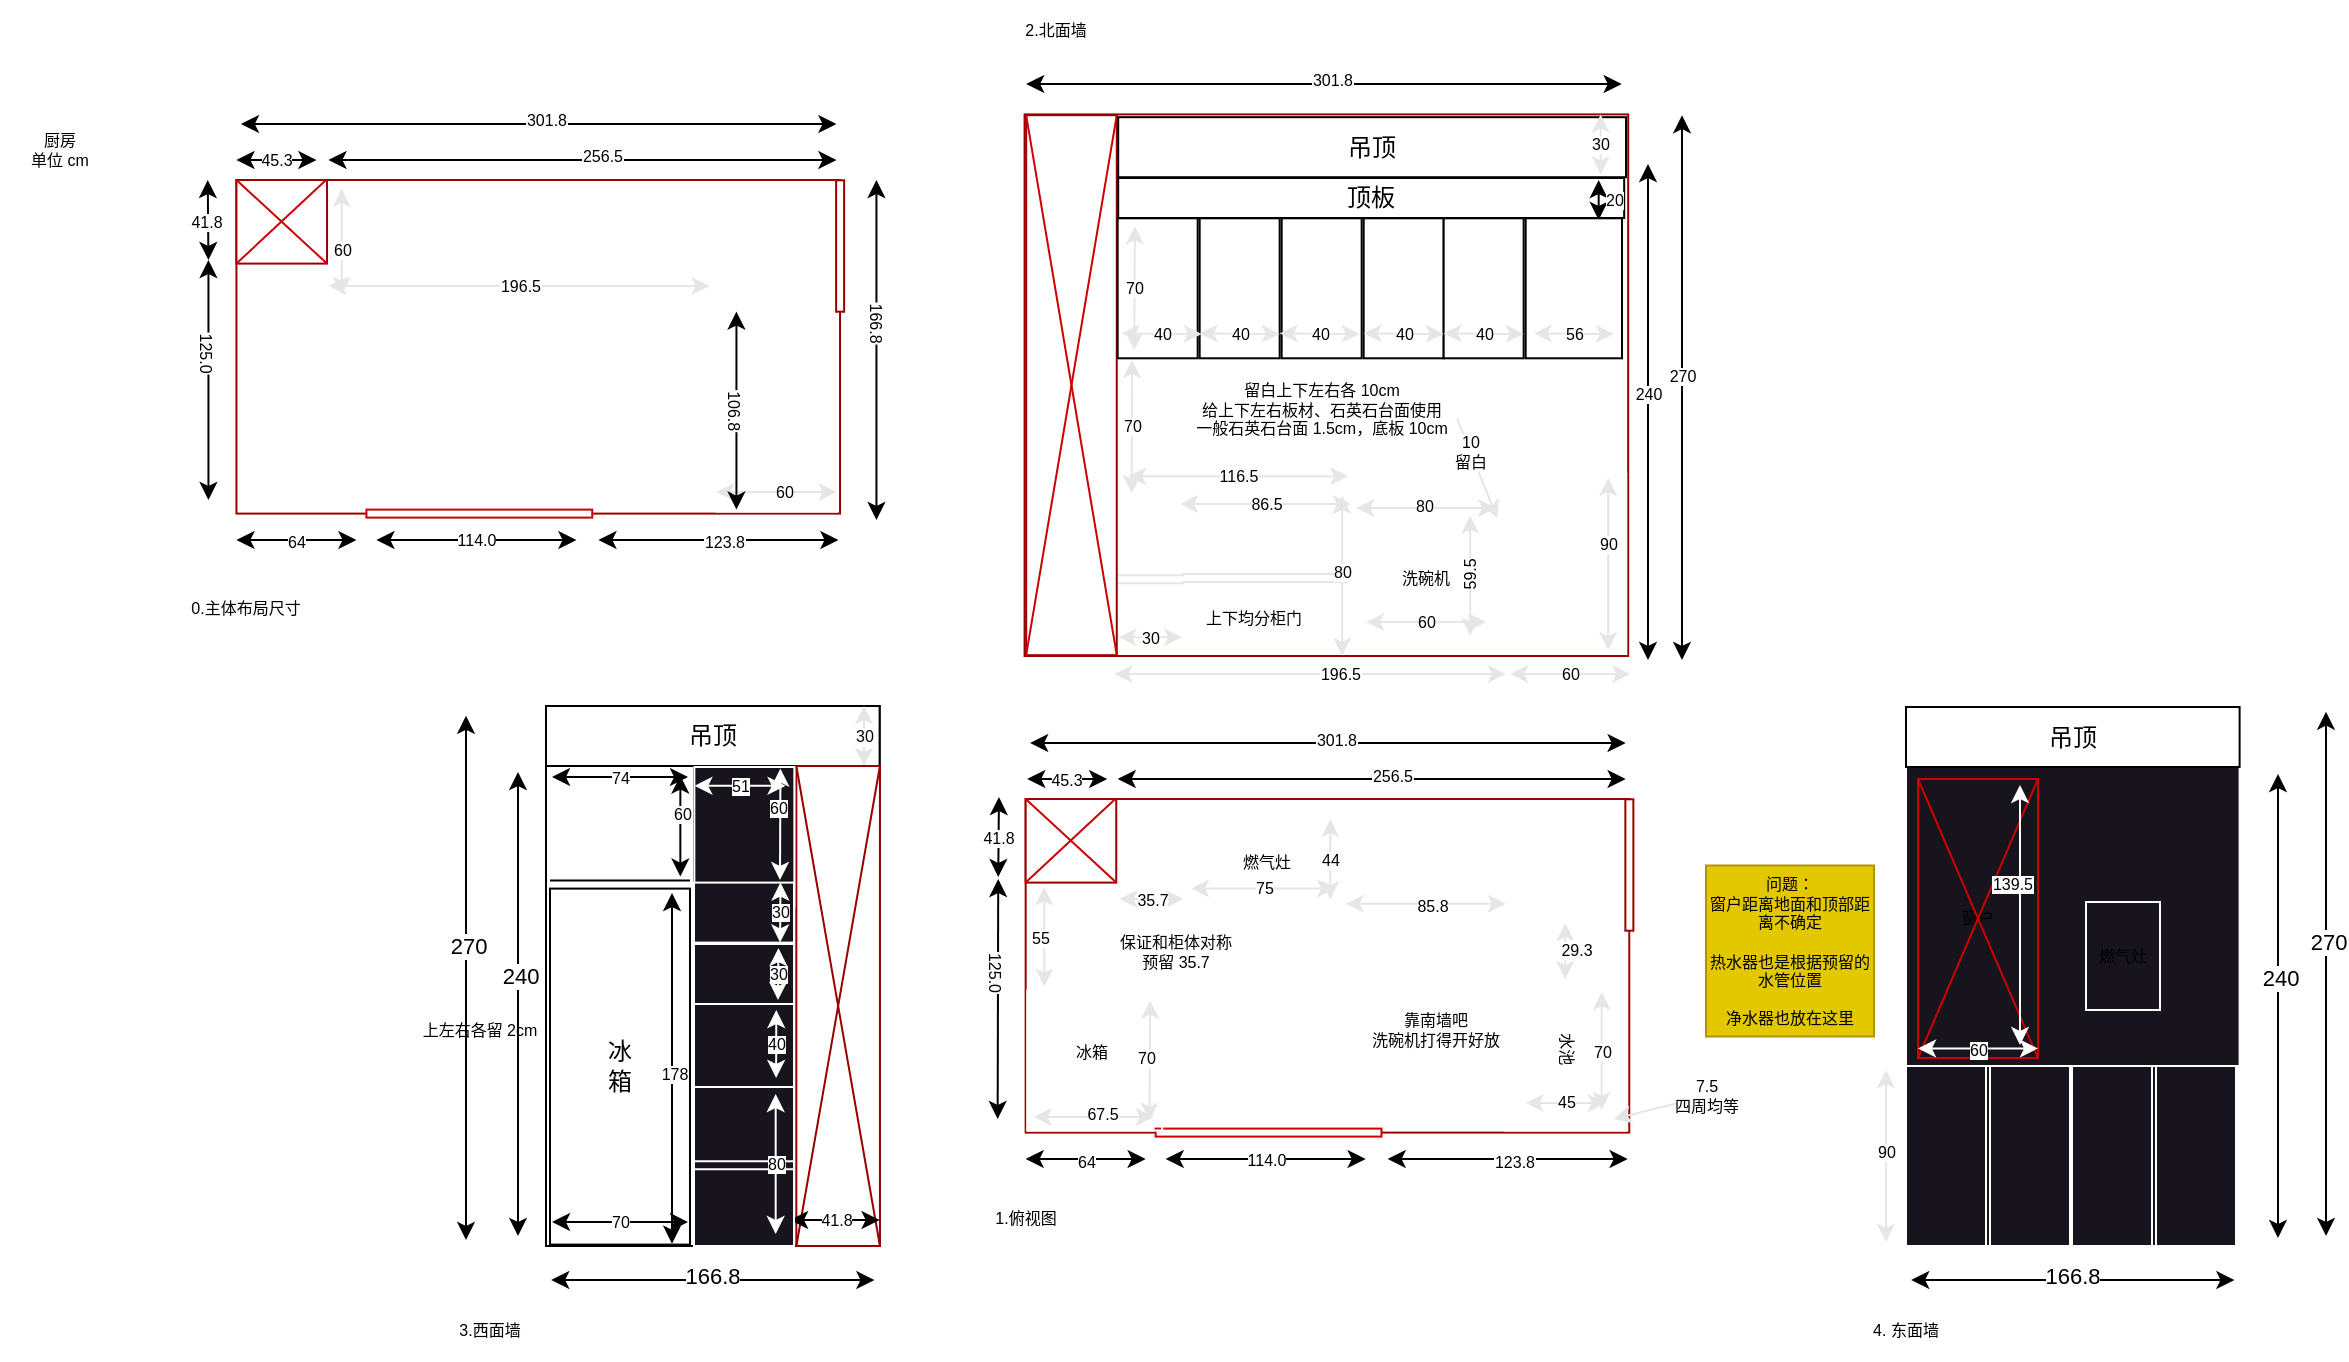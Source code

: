 <mxfile>
    <diagram id="RHcjhhOnquvJtnpEH_JO" name="第 1 页">
        <mxGraphModel dx="1459" dy="1584" grid="1" gridSize="10" guides="1" tooltips="1" connect="1" arrows="1" fold="1" page="1" pageScale="1" pageWidth="827" pageHeight="1169" math="0" shadow="0">
            <root>
                <mxCell id="0"/>
                <mxCell id="1" parent="0"/>
                <mxCell id="208" value="" style="rounded=0;whiteSpace=wrap;html=1;strokeColor=#FFFFFF;fontSize=8;fillColor=none;" parent="1" vertex="1">
                    <mxGeometry x="87.09" y="-103.4" width="30" height="80" as="geometry"/>
                </mxCell>
                <mxCell id="199" value="" style="rounded=0;whiteSpace=wrap;html=1;strokeColor=#FFFFFF;fontSize=8;fillColor=none;movable=1;resizable=1;rotatable=1;deletable=1;editable=1;connectable=1;" parent="1" vertex="1">
                    <mxGeometry x="86.59" y="-103" width="116.5" height="80" as="geometry"/>
                </mxCell>
                <mxCell id="57" value="" style="rounded=0;whiteSpace=wrap;html=1;strokeColor=#FFFFFF;fillColor=none;movable=1;resizable=1;rotatable=1;deletable=1;editable=1;connectable=1;fontSize=8;" parent="1" vertex="1">
                    <mxGeometry x="85.83" y="50.5" width="254" height="60" as="geometry"/>
                </mxCell>
                <mxCell id="4" value="" style="rounded=0;whiteSpace=wrap;html=1;movable=0;resizable=0;rotatable=0;deletable=0;editable=0;connectable=0;strokeColor=#990000;fillColor=none;fontSize=8;" parent="1" vertex="1">
                    <mxGeometry x="-354.78" y="-260" width="301.8" height="166.8" as="geometry"/>
                </mxCell>
                <mxCell id="45" value="" style="rounded=0;whiteSpace=wrap;html=1;strokeColor=#FFFFFF;fillColor=none;movable=0;resizable=0;rotatable=0;deletable=0;editable=0;connectable=0;fontSize=8;" parent="1" vertex="1">
                    <mxGeometry x="-114.78" y="-259" width="60" height="164.8" as="geometry"/>
                </mxCell>
                <mxCell id="44" value="" style="rounded=0;whiteSpace=wrap;html=1;strokeColor=#FFFFFF;fillColor=none;movable=0;resizable=0;rotatable=0;deletable=0;editable=0;connectable=0;fontSize=8;" parent="1" vertex="1">
                    <mxGeometry x="-308.78" y="-259" width="254" height="60" as="geometry"/>
                </mxCell>
                <mxCell id="3" value="厨房&lt;br style=&quot;font-size: 8px;&quot;&gt;单位 cm" style="text;html=1;strokeColor=none;fillColor=none;align=center;verticalAlign=middle;whiteSpace=wrap;rounded=0;movable=1;resizable=1;rotatable=1;deletable=1;editable=1;connectable=1;fontSize=8;" parent="1" vertex="1">
                    <mxGeometry x="-473" y="-290" width="60" height="30" as="geometry"/>
                </mxCell>
                <mxCell id="6" value="" style="rounded=0;whiteSpace=wrap;html=1;movable=0;resizable=0;rotatable=0;deletable=0;editable=0;connectable=0;strokeColor=#990000;fontSize=8;" parent="1" vertex="1">
                    <mxGeometry x="-354.78" y="-260" width="45.3" height="41.8" as="geometry"/>
                </mxCell>
                <mxCell id="7" value="" style="endArrow=none;html=1;entryX=0.148;entryY=0.001;entryDx=0;entryDy=0;entryPerimeter=0;exitX=0;exitY=1;exitDx=0;exitDy=0;movable=0;resizable=0;rotatable=0;deletable=0;editable=0;connectable=0;strokeColor=#CC0000;fontSize=8;" parent="1" source="6" target="4" edge="1">
                    <mxGeometry width="50" height="50" relative="1" as="geometry">
                        <mxPoint x="-354.78" y="-200" as="sourcePoint"/>
                        <mxPoint x="-304.78" y="-250" as="targetPoint"/>
                    </mxGeometry>
                </mxCell>
                <mxCell id="8" value="" style="endArrow=none;html=1;entryX=1;entryY=1;entryDx=0;entryDy=0;exitX=0;exitY=0;exitDx=0;exitDy=0;movable=0;resizable=0;rotatable=0;deletable=0;editable=0;connectable=0;strokeColor=#CC0000;fontSize=8;" parent="1" source="6" target="6" edge="1">
                    <mxGeometry width="50" height="50" relative="1" as="geometry">
                        <mxPoint x="-344.78" y="-204.7" as="sourcePoint"/>
                        <mxPoint x="-300.114" y="-249.833" as="targetPoint"/>
                    </mxGeometry>
                </mxCell>
                <mxCell id="9" value="" style="rounded=0;whiteSpace=wrap;html=1;movable=0;resizable=0;rotatable=0;deletable=0;editable=0;connectable=0;strokeColor=#CC0000;fontSize=8;" parent="1" vertex="1">
                    <mxGeometry x="-289.78" y="-95.2" width="112.9" height="4" as="geometry"/>
                </mxCell>
                <mxCell id="11" value="" style="rounded=0;whiteSpace=wrap;html=1;rotation=-90;movable=0;resizable=0;rotatable=0;deletable=0;editable=0;connectable=0;strokeColor=#990000;fontSize=8;" parent="1" vertex="1">
                    <mxGeometry x="-85.78" y="-229" width="65.7" height="4" as="geometry"/>
                </mxCell>
                <mxCell id="21" value="" style="endArrow=classic;startArrow=classic;html=1;movable=0;resizable=0;rotatable=0;deletable=0;editable=0;connectable=0;fontSize=8;" parent="1" edge="1">
                    <mxGeometry width="50" height="50" relative="1" as="geometry">
                        <mxPoint x="-354.78" y="-80" as="sourcePoint"/>
                        <mxPoint x="-294.78" y="-80" as="targetPoint"/>
                    </mxGeometry>
                </mxCell>
                <mxCell id="22" value="64" style="edgeLabel;html=1;align=center;verticalAlign=middle;resizable=0;points=[];movable=0;rotatable=0;deletable=0;editable=0;connectable=0;fontSize=8;" parent="21" vertex="1" connectable="0">
                    <mxGeometry x="0.233" y="-1" relative="1" as="geometry">
                        <mxPoint x="-7" as="offset"/>
                    </mxGeometry>
                </mxCell>
                <mxCell id="24" value="" style="endArrow=classic;startArrow=classic;html=1;movable=0;resizable=0;rotatable=0;deletable=0;editable=0;connectable=0;fontSize=8;" parent="1" edge="1">
                    <mxGeometry width="50" height="50" relative="1" as="geometry">
                        <mxPoint x="-352.55" y="-288" as="sourcePoint"/>
                        <mxPoint x="-54.78" y="-288" as="targetPoint"/>
                    </mxGeometry>
                </mxCell>
                <mxCell id="25" value="301.8" style="edgeLabel;html=1;align=center;verticalAlign=middle;resizable=0;points=[];movable=0;rotatable=0;deletable=0;editable=0;connectable=0;fontSize=8;" parent="24" vertex="1" connectable="0">
                    <mxGeometry x="-0.285" y="1" relative="1" as="geometry">
                        <mxPoint x="46" y="-1" as="offset"/>
                    </mxGeometry>
                </mxCell>
                <mxCell id="26" value="" style="endArrow=classic;startArrow=classic;html=1;movable=0;resizable=0;rotatable=0;deletable=0;editable=0;connectable=0;fontSize=8;" parent="1" edge="1">
                    <mxGeometry width="50" height="50" relative="1" as="geometry">
                        <mxPoint x="-34.78" y="-90" as="sourcePoint"/>
                        <mxPoint x="-34.78" y="-260" as="targetPoint"/>
                    </mxGeometry>
                </mxCell>
                <mxCell id="27" value="166.8" style="edgeLabel;html=1;align=center;verticalAlign=middle;resizable=0;points=[];rotation=90;movable=0;rotatable=0;deletable=0;editable=0;connectable=0;fontSize=8;" parent="26" vertex="1" connectable="0">
                    <mxGeometry x="0.163" relative="1" as="geometry">
                        <mxPoint as="offset"/>
                    </mxGeometry>
                </mxCell>
                <mxCell id="29" value="" style="endArrow=classic;startArrow=classic;html=1;movable=0;resizable=0;rotatable=0;deletable=0;editable=0;connectable=0;fontSize=8;" parent="1" edge="1">
                    <mxGeometry width="50" height="50" relative="1" as="geometry">
                        <mxPoint x="-173.78" y="-80" as="sourcePoint"/>
                        <mxPoint x="-53.78" y="-80" as="targetPoint"/>
                    </mxGeometry>
                </mxCell>
                <mxCell id="30" value="123.8" style="edgeLabel;html=1;align=center;verticalAlign=middle;resizable=0;points=[];movable=0;rotatable=0;deletable=0;editable=0;connectable=0;fontSize=8;" parent="29" vertex="1" connectable="0">
                    <mxGeometry x="0.256" y="-1" relative="1" as="geometry">
                        <mxPoint x="-13" as="offset"/>
                    </mxGeometry>
                </mxCell>
                <mxCell id="31" value="114.0" style="endArrow=classic;startArrow=classic;html=1;movable=0;resizable=0;rotatable=0;deletable=0;editable=0;connectable=0;fontSize=8;" parent="1" edge="1">
                    <mxGeometry width="50" height="50" relative="1" as="geometry">
                        <mxPoint x="-284.78" y="-80" as="sourcePoint"/>
                        <mxPoint x="-184.78" y="-80" as="targetPoint"/>
                    </mxGeometry>
                </mxCell>
                <mxCell id="32" value="" style="endArrow=classic;startArrow=classic;html=1;movable=0;resizable=0;rotatable=0;deletable=0;editable=0;connectable=0;fontSize=8;" parent="1" edge="1">
                    <mxGeometry width="50" height="50" relative="1" as="geometry">
                        <mxPoint x="-368.78" y="-100" as="sourcePoint"/>
                        <mxPoint x="-368.78" y="-220" as="targetPoint"/>
                    </mxGeometry>
                </mxCell>
                <mxCell id="33" value="125.0" style="edgeLabel;html=1;align=center;verticalAlign=middle;resizable=0;points=[];rotation=90;movable=0;rotatable=0;deletable=0;editable=0;connectable=0;fontSize=8;" parent="32" vertex="1" connectable="0">
                    <mxGeometry x="0.23" y="1" relative="1" as="geometry">
                        <mxPoint as="offset"/>
                    </mxGeometry>
                </mxCell>
                <mxCell id="42" value="" style="endArrow=classic;startArrow=classic;html=1;movable=0;resizable=0;rotatable=0;deletable=0;editable=0;connectable=0;fontSize=8;" parent="1" edge="1">
                    <mxGeometry width="50" height="50" relative="1" as="geometry">
                        <mxPoint x="-368.78" y="-220" as="sourcePoint"/>
                        <mxPoint x="-369.13" y="-260" as="targetPoint"/>
                    </mxGeometry>
                </mxCell>
                <mxCell id="43" value="41.8" style="edgeLabel;html=1;align=center;verticalAlign=middle;resizable=0;points=[];rotation=0;movable=0;rotatable=0;deletable=0;editable=0;connectable=0;fontSize=8;" parent="42" vertex="1" connectable="0">
                    <mxGeometry x="0.23" y="1" relative="1" as="geometry">
                        <mxPoint y="5" as="offset"/>
                    </mxGeometry>
                </mxCell>
                <mxCell id="46" value="60" style="endArrow=classic;startArrow=classic;html=1;strokeColor=#E6E6E6;movable=0;resizable=0;rotatable=0;deletable=0;editable=0;connectable=0;fontSize=8;" parent="1" edge="1">
                    <mxGeometry x="-0.132" width="50" height="50" relative="1" as="geometry">
                        <mxPoint x="-302.13" y="-202.5" as="sourcePoint"/>
                        <mxPoint x="-302.13" y="-255.5" as="targetPoint"/>
                        <mxPoint as="offset"/>
                    </mxGeometry>
                </mxCell>
                <mxCell id="48" value="" style="endArrow=classic;startArrow=classic;html=1;movable=0;resizable=0;rotatable=0;deletable=0;editable=0;connectable=0;fontSize=8;" parent="1" edge="1">
                    <mxGeometry width="50" height="50" relative="1" as="geometry">
                        <mxPoint x="-308.78" y="-270" as="sourcePoint"/>
                        <mxPoint x="-54.78" y="-270" as="targetPoint"/>
                    </mxGeometry>
                </mxCell>
                <mxCell id="49" value="256.5" style="edgeLabel;html=1;align=center;verticalAlign=middle;resizable=0;points=[];movable=0;rotatable=0;deletable=0;editable=0;connectable=0;fontSize=8;" parent="48" vertex="1" connectable="0">
                    <mxGeometry x="-0.285" y="1" relative="1" as="geometry">
                        <mxPoint x="46" y="-1" as="offset"/>
                    </mxGeometry>
                </mxCell>
                <mxCell id="50" value="196.5" style="endArrow=classic;startArrow=classic;html=1;strokeColor=#E6E6E6;movable=0;resizable=0;rotatable=0;deletable=0;editable=0;connectable=0;fontSize=8;" parent="1" edge="1">
                    <mxGeometry width="50" height="50" relative="1" as="geometry">
                        <mxPoint x="-308.78" y="-207" as="sourcePoint"/>
                        <mxPoint x="-118.23" y="-207" as="targetPoint"/>
                    </mxGeometry>
                </mxCell>
                <mxCell id="51" value="60" style="endArrow=classic;startArrow=classic;html=1;strokeColor=#E6E6E6;movable=0;resizable=0;rotatable=0;deletable=0;editable=0;connectable=0;fontSize=8;" parent="1" edge="1">
                    <mxGeometry x="-0.132" width="50" height="50" relative="1" as="geometry">
                        <mxPoint x="-54.78" y="-104" as="sourcePoint"/>
                        <mxPoint x="-114.78" y="-104" as="targetPoint"/>
                        <mxPoint as="offset"/>
                    </mxGeometry>
                </mxCell>
                <mxCell id="53" value="" style="endArrow=classic;startArrow=classic;html=1;movable=0;resizable=0;rotatable=0;deletable=0;editable=0;connectable=0;fontSize=8;" parent="1" edge="1">
                    <mxGeometry width="50" height="50" relative="1" as="geometry">
                        <mxPoint x="-104.78" y="-95.2" as="sourcePoint"/>
                        <mxPoint x="-104.78" y="-194.2" as="targetPoint"/>
                    </mxGeometry>
                </mxCell>
                <mxCell id="54" value="106.8" style="edgeLabel;html=1;align=center;verticalAlign=middle;resizable=0;points=[];rotation=90;movable=0;rotatable=0;deletable=0;editable=0;connectable=0;fontSize=8;" parent="53" vertex="1" connectable="0">
                    <mxGeometry x="0.23" y="1" relative="1" as="geometry">
                        <mxPoint y="11" as="offset"/>
                    </mxGeometry>
                </mxCell>
                <mxCell id="55" value="" style="rounded=0;whiteSpace=wrap;html=1;movable=1;resizable=1;rotatable=1;deletable=1;editable=1;connectable=1;strokeColor=#990000;fillColor=none;fontSize=8;" parent="1" vertex="1">
                    <mxGeometry x="39.83" y="49.5" width="301.8" height="166.8" as="geometry"/>
                </mxCell>
                <mxCell id="56" value="" style="rounded=0;whiteSpace=wrap;html=1;strokeColor=#FFFFFF;fillColor=none;movable=1;resizable=1;rotatable=1;deletable=1;editable=1;connectable=1;fontSize=8;" parent="1" vertex="1">
                    <mxGeometry x="279.83" y="50.5" width="60" height="164.8" as="geometry"/>
                </mxCell>
                <mxCell id="58" value="" style="rounded=0;whiteSpace=wrap;html=1;movable=1;resizable=1;rotatable=1;deletable=1;editable=1;connectable=1;strokeColor=#990000;fontSize=8;" parent="1" vertex="1">
                    <mxGeometry x="39.83" y="49.5" width="45.3" height="41.8" as="geometry"/>
                </mxCell>
                <mxCell id="59" value="" style="endArrow=none;html=1;entryX=0.148;entryY=0.001;entryDx=0;entryDy=0;entryPerimeter=0;exitX=0;exitY=1;exitDx=0;exitDy=0;movable=1;resizable=1;rotatable=1;deletable=1;editable=1;connectable=1;strokeColor=#CC0000;fontSize=8;" parent="1" source="58" target="55" edge="1">
                    <mxGeometry width="50" height="50" relative="1" as="geometry">
                        <mxPoint x="39.83" y="109.5" as="sourcePoint"/>
                        <mxPoint x="89.83" y="59.5" as="targetPoint"/>
                    </mxGeometry>
                </mxCell>
                <mxCell id="60" value="" style="endArrow=none;html=1;entryX=1;entryY=1;entryDx=0;entryDy=0;exitX=0;exitY=0;exitDx=0;exitDy=0;movable=1;resizable=1;rotatable=1;deletable=1;editable=1;connectable=1;strokeColor=#CC0000;fontSize=8;" parent="1" source="58" target="58" edge="1">
                    <mxGeometry width="50" height="50" relative="1" as="geometry">
                        <mxPoint x="49.83" y="104.8" as="sourcePoint"/>
                        <mxPoint x="94.496" y="59.667" as="targetPoint"/>
                    </mxGeometry>
                </mxCell>
                <mxCell id="61" value="" style="rounded=0;whiteSpace=wrap;html=1;movable=1;resizable=1;rotatable=1;deletable=1;editable=1;connectable=1;strokeColor=#CC0000;fontSize=8;" parent="1" vertex="1">
                    <mxGeometry x="104.83" y="214.3" width="112.9" height="4" as="geometry"/>
                </mxCell>
                <mxCell id="62" value="" style="rounded=0;whiteSpace=wrap;html=1;rotation=-90;movable=1;resizable=1;rotatable=1;deletable=1;editable=1;connectable=1;strokeColor=#990000;fontSize=8;" parent="1" vertex="1">
                    <mxGeometry x="308.83" y="80.5" width="65.7" height="4" as="geometry"/>
                </mxCell>
                <mxCell id="63" value="" style="endArrow=classic;startArrow=classic;html=1;movable=1;resizable=1;rotatable=1;deletable=1;editable=1;connectable=1;fontSize=8;" parent="1" edge="1">
                    <mxGeometry width="50" height="50" relative="1" as="geometry">
                        <mxPoint x="39.83" y="229.5" as="sourcePoint"/>
                        <mxPoint x="99.83" y="229.5" as="targetPoint"/>
                    </mxGeometry>
                </mxCell>
                <mxCell id="64" value="64" style="edgeLabel;html=1;align=center;verticalAlign=middle;resizable=1;points=[];movable=1;rotatable=1;deletable=1;editable=1;connectable=1;fontSize=8;" parent="63" vertex="1" connectable="0">
                    <mxGeometry x="0.233" y="-1" relative="1" as="geometry">
                        <mxPoint x="-7" as="offset"/>
                    </mxGeometry>
                </mxCell>
                <mxCell id="65" value="" style="endArrow=classic;startArrow=classic;html=1;movable=1;resizable=1;rotatable=1;deletable=1;editable=1;connectable=1;fontSize=8;" parent="1" edge="1">
                    <mxGeometry width="50" height="50" relative="1" as="geometry">
                        <mxPoint x="42.06" y="21.5" as="sourcePoint"/>
                        <mxPoint x="339.83" y="21.5" as="targetPoint"/>
                    </mxGeometry>
                </mxCell>
                <mxCell id="66" value="301.8" style="edgeLabel;html=1;align=center;verticalAlign=middle;resizable=1;points=[];movable=1;rotatable=1;deletable=1;editable=1;connectable=1;fontSize=8;" parent="65" vertex="1" connectable="0">
                    <mxGeometry x="-0.285" y="1" relative="1" as="geometry">
                        <mxPoint x="46" y="-1" as="offset"/>
                    </mxGeometry>
                </mxCell>
                <mxCell id="69" value="" style="endArrow=classic;startArrow=classic;html=1;movable=1;resizable=1;rotatable=1;deletable=1;editable=1;connectable=1;fontSize=8;" parent="1" edge="1">
                    <mxGeometry width="50" height="50" relative="1" as="geometry">
                        <mxPoint x="220.83" y="229.5" as="sourcePoint"/>
                        <mxPoint x="340.83" y="229.5" as="targetPoint"/>
                    </mxGeometry>
                </mxCell>
                <mxCell id="70" value="123.8" style="edgeLabel;html=1;align=center;verticalAlign=middle;resizable=1;points=[];movable=1;rotatable=1;deletable=1;editable=1;connectable=1;fontSize=8;" parent="69" vertex="1" connectable="0">
                    <mxGeometry x="0.256" y="-1" relative="1" as="geometry">
                        <mxPoint x="-13" as="offset"/>
                    </mxGeometry>
                </mxCell>
                <mxCell id="71" value="114.0" style="endArrow=classic;startArrow=classic;html=1;movable=1;resizable=1;rotatable=1;deletable=1;editable=1;connectable=1;fontSize=8;" parent="1" edge="1">
                    <mxGeometry width="50" height="50" relative="1" as="geometry">
                        <mxPoint x="109.83" y="229.5" as="sourcePoint"/>
                        <mxPoint x="209.83" y="229.5" as="targetPoint"/>
                    </mxGeometry>
                </mxCell>
                <mxCell id="72" value="" style="endArrow=classic;startArrow=classic;html=1;movable=1;resizable=1;rotatable=1;deletable=1;editable=1;connectable=1;fontSize=8;" parent="1" edge="1">
                    <mxGeometry width="50" height="50" relative="1" as="geometry">
                        <mxPoint x="25.83" y="209.5" as="sourcePoint"/>
                        <mxPoint x="26.11" y="89.5" as="targetPoint"/>
                    </mxGeometry>
                </mxCell>
                <mxCell id="73" value="125.0" style="edgeLabel;html=1;align=center;verticalAlign=middle;resizable=1;points=[];rotation=90;movable=1;rotatable=1;deletable=1;editable=1;connectable=1;fontSize=8;" parent="72" vertex="1" connectable="0">
                    <mxGeometry x="0.23" y="1" relative="1" as="geometry">
                        <mxPoint as="offset"/>
                    </mxGeometry>
                </mxCell>
                <mxCell id="74" value="" style="endArrow=classic;startArrow=classic;html=1;movable=1;resizable=1;rotatable=1;deletable=1;editable=1;connectable=1;fontSize=8;" parent="1" edge="1">
                    <mxGeometry width="50" height="50" relative="1" as="geometry">
                        <mxPoint x="26.11" y="88.5" as="sourcePoint"/>
                        <mxPoint x="26.48" y="48.5" as="targetPoint"/>
                    </mxGeometry>
                </mxCell>
                <mxCell id="75" value="41.8" style="edgeLabel;html=1;align=center;verticalAlign=middle;resizable=1;points=[];rotation=0;movable=1;rotatable=1;deletable=1;editable=1;connectable=1;fontSize=8;" parent="74" vertex="1" connectable="0">
                    <mxGeometry x="0.23" y="1" relative="1" as="geometry">
                        <mxPoint y="5" as="offset"/>
                    </mxGeometry>
                </mxCell>
                <mxCell id="77" value="" style="endArrow=classic;startArrow=classic;html=1;movable=1;resizable=1;rotatable=1;deletable=1;editable=1;connectable=1;fontSize=8;" parent="1" edge="1">
                    <mxGeometry width="50" height="50" relative="1" as="geometry">
                        <mxPoint x="85.83" y="39.5" as="sourcePoint"/>
                        <mxPoint x="339.83" y="39.5" as="targetPoint"/>
                    </mxGeometry>
                </mxCell>
                <mxCell id="78" value="256.5" style="edgeLabel;html=1;align=center;verticalAlign=middle;resizable=1;points=[];movable=1;rotatable=1;deletable=1;editable=1;connectable=1;fontSize=8;" parent="77" vertex="1" connectable="0">
                    <mxGeometry x="-0.285" y="1" relative="1" as="geometry">
                        <mxPoint x="46" y="-1" as="offset"/>
                    </mxGeometry>
                </mxCell>
                <mxCell id="89" value="" style="endArrow=classic;startArrow=classic;html=1;strokeColor=#E6E6E6;movable=1;resizable=1;rotatable=1;deletable=1;editable=1;connectable=1;fontSize=8;" parent="1" edge="1">
                    <mxGeometry width="50" height="50" relative="1" as="geometry">
                        <mxPoint x="49.2" y="143.3" as="sourcePoint"/>
                        <mxPoint x="49.11" y="93.5" as="targetPoint"/>
                    </mxGeometry>
                </mxCell>
                <mxCell id="90" value="55" style="edgeLabel;html=1;align=center;verticalAlign=middle;resizable=1;points=[];movable=1;rotatable=1;deletable=1;editable=1;connectable=1;fontSize=8;" parent="89" vertex="1" connectable="0">
                    <mxGeometry x="0.246" y="-1" relative="1" as="geometry">
                        <mxPoint x="-3" y="6" as="offset"/>
                    </mxGeometry>
                </mxCell>
                <mxCell id="92" value="" style="endArrow=classic;startArrow=classic;html=1;movable=0;resizable=0;rotatable=0;deletable=0;editable=0;connectable=0;fontSize=8;" parent="1" edge="1">
                    <mxGeometry width="50" height="50" relative="1" as="geometry">
                        <mxPoint x="-314.78" y="-270" as="sourcePoint"/>
                        <mxPoint x="-354.78" y="-270" as="targetPoint"/>
                    </mxGeometry>
                </mxCell>
                <mxCell id="93" value="45.3" style="edgeLabel;html=1;align=center;verticalAlign=middle;resizable=0;points=[];rotation=0;movable=0;rotatable=0;deletable=0;editable=0;connectable=0;fontSize=8;" parent="92" vertex="1" connectable="0">
                    <mxGeometry x="0.23" y="1" relative="1" as="geometry">
                        <mxPoint x="4" y="-1" as="offset"/>
                    </mxGeometry>
                </mxCell>
                <mxCell id="94" value="" style="endArrow=classic;startArrow=classic;html=1;movable=1;resizable=1;rotatable=1;deletable=1;editable=1;connectable=1;fontSize=8;" parent="1" edge="1">
                    <mxGeometry width="50" height="50" relative="1" as="geometry">
                        <mxPoint x="80.61" y="39.5" as="sourcePoint"/>
                        <mxPoint x="40.61" y="39.5" as="targetPoint"/>
                    </mxGeometry>
                </mxCell>
                <mxCell id="95" value="45.3" style="edgeLabel;html=1;align=center;verticalAlign=middle;resizable=1;points=[];rotation=0;movable=1;rotatable=1;deletable=1;editable=1;connectable=1;fontSize=8;" parent="94" vertex="1" connectable="0">
                    <mxGeometry x="0.23" y="1" relative="1" as="geometry">
                        <mxPoint x="4" y="-1" as="offset"/>
                    </mxGeometry>
                </mxCell>
                <mxCell id="97" value="35.7" style="endArrow=classic;startArrow=classic;html=1;strokeColor=#E6E6E6;movable=1;resizable=1;rotatable=1;deletable=1;editable=1;connectable=1;fontSize=8;" parent="1" edge="1">
                    <mxGeometry width="50" height="50" relative="1" as="geometry">
                        <mxPoint x="86.83" y="99.5" as="sourcePoint"/>
                        <mxPoint x="118.83" y="99.5" as="targetPoint"/>
                    </mxGeometry>
                </mxCell>
                <mxCell id="108" value="" style="endArrow=classic;html=1;strokeColor=#E6E6E6;movable=1;resizable=1;rotatable=1;deletable=1;editable=1;connectable=1;fontSize=8;verticalAlign=middle;" parent="1" edge="1">
                    <mxGeometry width="50" height="50" relative="1" as="geometry">
                        <mxPoint x="373.83" y="199.5" as="sourcePoint"/>
                        <mxPoint x="333.83" y="209.5" as="targetPoint"/>
                    </mxGeometry>
                </mxCell>
                <mxCell id="109" value="7.5&lt;br style=&quot;font-size: 8px;&quot;&gt;四周均等" style="edgeLabel;html=1;align=center;verticalAlign=middle;resizable=1;points=[];movable=1;rotatable=1;deletable=1;editable=1;connectable=1;fontSize=8;" parent="108" vertex="1" connectable="0">
                    <mxGeometry x="-0.438" y="1" relative="1" as="geometry">
                        <mxPoint x="17" y="-6" as="offset"/>
                    </mxGeometry>
                </mxCell>
                <mxCell id="111" value="29.3" style="endArrow=classic;startArrow=classic;html=1;strokeColor=#E6E6E6;movable=1;resizable=1;rotatable=1;deletable=1;editable=1;connectable=1;fontSize=8;" parent="1" edge="1">
                    <mxGeometry x="0.057" y="-5" width="50" height="50" relative="1" as="geometry">
                        <mxPoint x="309.64" y="139.5" as="sourcePoint"/>
                        <mxPoint x="309.64" y="111.5" as="targetPoint"/>
                        <Array as="points">
                            <mxPoint x="309.64" y="132.5"/>
                        </Array>
                        <mxPoint as="offset"/>
                    </mxGeometry>
                </mxCell>
                <mxCell id="143" value="" style="rounded=0;whiteSpace=wrap;html=1;movable=1;resizable=1;rotatable=1;deletable=1;editable=1;connectable=1;strokeColor=#990000;fillColor=none;fontSize=8;" parent="1" vertex="1">
                    <mxGeometry x="39.29" y="-292.8" width="301.8" height="270.8" as="geometry"/>
                </mxCell>
                <mxCell id="146" value="" style="rounded=0;whiteSpace=wrap;html=1;movable=1;resizable=1;rotatable=1;deletable=1;editable=1;connectable=1;strokeColor=#990000;fontSize=8;" parent="1" vertex="1">
                    <mxGeometry x="40.09" y="-292.4" width="45.3" height="270" as="geometry"/>
                </mxCell>
                <mxCell id="147" value="" style="endArrow=none;html=1;exitX=0;exitY=1;exitDx=0;exitDy=0;movable=1;resizable=1;rotatable=1;deletable=1;editable=1;connectable=1;strokeColor=#CC0000;entryX=1;entryY=0;entryDx=0;entryDy=0;fontSize=8;" parent="1" source="146" target="146" edge="1">
                    <mxGeometry width="50" height="50" relative="1" as="geometry">
                        <mxPoint x="39.29" y="-128" as="sourcePoint"/>
                        <mxPoint x="81.09" y="-288" as="targetPoint"/>
                    </mxGeometry>
                </mxCell>
                <mxCell id="148" value="" style="endArrow=none;html=1;entryX=1;entryY=1;entryDx=0;entryDy=0;exitX=0;exitY=0;exitDx=0;exitDy=0;movable=1;resizable=1;rotatable=1;deletable=1;editable=1;connectable=1;strokeColor=#CC0000;fontSize=8;" parent="1" source="146" target="146" edge="1">
                    <mxGeometry width="50" height="50" relative="1" as="geometry">
                        <mxPoint x="49.29" y="-132.7" as="sourcePoint"/>
                        <mxPoint x="93.956" y="-177.833" as="targetPoint"/>
                    </mxGeometry>
                </mxCell>
                <mxCell id="173" value="" style="rounded=0;whiteSpace=wrap;html=1;strokeColor=#FFFFFF;fillColor=none;movable=1;resizable=1;rotatable=1;deletable=1;editable=1;connectable=1;fontSize=8;" parent="1" vertex="1">
                    <mxGeometry x="86.59" y="-103" width="193" height="80" as="geometry"/>
                </mxCell>
                <mxCell id="176" value="" style="endArrow=classic;startArrow=classic;html=1;movable=1;resizable=1;rotatable=1;deletable=1;editable=1;connectable=1;fontSize=8;" parent="1" edge="1">
                    <mxGeometry width="50" height="50" relative="1" as="geometry">
                        <mxPoint x="40.09" y="-308" as="sourcePoint"/>
                        <mxPoint x="337.86" y="-308" as="targetPoint"/>
                    </mxGeometry>
                </mxCell>
                <mxCell id="177" value="301.8" style="edgeLabel;html=1;align=center;verticalAlign=middle;resizable=1;points=[];movable=1;rotatable=1;deletable=1;editable=1;connectable=1;fontSize=8;" parent="176" vertex="1" connectable="0">
                    <mxGeometry x="-0.285" y="1" relative="1" as="geometry">
                        <mxPoint x="46" y="-1" as="offset"/>
                    </mxGeometry>
                </mxCell>
                <mxCell id="178" value="" style="endArrow=classic;startArrow=classic;html=1;movable=1;resizable=1;rotatable=1;deletable=1;editable=1;connectable=1;fontSize=8;" parent="1" edge="1">
                    <mxGeometry width="50" height="50" relative="1" as="geometry">
                        <mxPoint x="368" y="-20" as="sourcePoint"/>
                        <mxPoint x="368" y="-292.4" as="targetPoint"/>
                    </mxGeometry>
                </mxCell>
                <mxCell id="179" value="270" style="edgeLabel;html=1;align=center;verticalAlign=middle;resizable=1;points=[];movable=1;rotatable=1;deletable=1;editable=1;connectable=1;fontSize=8;" parent="178" vertex="1" connectable="0">
                    <mxGeometry x="-0.285" y="1" relative="1" as="geometry">
                        <mxPoint x="1" y="-45" as="offset"/>
                    </mxGeometry>
                </mxCell>
                <mxCell id="180" value="" style="rounded=0;whiteSpace=wrap;html=1;strokeColor=#FFFFFF;fillColor=none;movable=1;resizable=1;rotatable=1;deletable=1;editable=1;connectable=1;fontSize=8;" parent="1" vertex="1">
                    <mxGeometry x="280.59" y="-113" width="59.5" height="90" as="geometry"/>
                </mxCell>
                <mxCell id="183" value="" style="endArrow=classic;startArrow=classic;html=1;strokeColor=#E6E6E6;movable=1;resizable=1;rotatable=1;deletable=1;editable=1;connectable=1;fontSize=8;" parent="1" edge="1">
                    <mxGeometry width="50" height="50" relative="1" as="geometry">
                        <mxPoint x="331.09" y="-25.0" as="sourcePoint"/>
                        <mxPoint x="331.09" y="-111" as="targetPoint"/>
                    </mxGeometry>
                </mxCell>
                <mxCell id="184" value="90" style="edgeLabel;html=1;align=center;verticalAlign=middle;resizable=1;points=[];movable=1;rotatable=1;deletable=1;editable=1;connectable=1;fontSize=8;" parent="183" vertex="1" connectable="0">
                    <mxGeometry x="0.232" relative="1" as="geometry">
                        <mxPoint as="offset"/>
                    </mxGeometry>
                </mxCell>
                <mxCell id="186" value="" style="endArrow=classic;startArrow=classic;html=1;strokeColor=#E6E6E6;movable=1;resizable=1;rotatable=1;deletable=1;editable=1;connectable=1;fontSize=8;" parent="1" edge="1">
                    <mxGeometry width="50" height="50" relative="1" as="geometry">
                        <mxPoint x="84.24" y="-13" as="sourcePoint"/>
                        <mxPoint x="279.94" y="-13" as="targetPoint"/>
                    </mxGeometry>
                </mxCell>
                <mxCell id="187" value="196.5" style="edgeLabel;html=1;align=center;verticalAlign=middle;resizable=1;points=[];movable=1;rotatable=1;deletable=1;editable=1;connectable=1;fontSize=8;" parent="186" vertex="1" connectable="0">
                    <mxGeometry x="0.129" relative="1" as="geometry">
                        <mxPoint x="2" as="offset"/>
                    </mxGeometry>
                </mxCell>
                <mxCell id="188" value="60" style="endArrow=classic;startArrow=classic;html=1;strokeColor=#E6E6E6;movable=1;resizable=1;rotatable=1;deletable=1;editable=1;connectable=1;fontSize=8;" parent="1" edge="1">
                    <mxGeometry width="50" height="50" relative="1" as="geometry">
                        <mxPoint x="282.09" y="-13" as="sourcePoint"/>
                        <mxPoint x="342.09" y="-13" as="targetPoint"/>
                    </mxGeometry>
                </mxCell>
                <mxCell id="190" value="洗碗机" style="rounded=0;whiteSpace=wrap;html=1;strokeColor=#FFFFFF;fillColor=none;movable=1;resizable=1;rotatable=1;deletable=1;editable=1;connectable=1;fontSize=8;" parent="1" vertex="1">
                    <mxGeometry x="210.09" y="-90.85" width="60" height="59.5" as="geometry"/>
                </mxCell>
                <mxCell id="191" value="60" style="endArrow=classic;startArrow=classic;html=1;strokeColor=#E6E6E6;movable=1;resizable=1;rotatable=1;deletable=1;editable=1;connectable=1;fontSize=8;" parent="1" edge="1">
                    <mxGeometry width="50" height="50" relative="1" as="geometry">
                        <mxPoint x="210.09" y="-39" as="sourcePoint"/>
                        <mxPoint x="270.09" y="-39" as="targetPoint"/>
                    </mxGeometry>
                </mxCell>
                <mxCell id="193" value="" style="endArrow=classic;startArrow=classic;html=1;strokeColor=#E6E6E6;movable=1;resizable=1;rotatable=1;deletable=1;editable=1;connectable=1;fontSize=8;" parent="1" edge="1">
                    <mxGeometry width="50" height="50" relative="1" as="geometry">
                        <mxPoint x="262.09" y="-32.15" as="sourcePoint"/>
                        <mxPoint x="262.09" y="-92.15" as="targetPoint"/>
                    </mxGeometry>
                </mxCell>
                <mxCell id="194" value="59.5" style="edgeLabel;html=1;align=center;verticalAlign=middle;resizable=1;points=[];rotation=-90;movable=1;rotatable=1;deletable=1;editable=1;connectable=1;fontSize=8;" parent="193" vertex="1" connectable="0">
                    <mxGeometry x="-0.276" y="1" relative="1" as="geometry">
                        <mxPoint x="1" y="-9" as="offset"/>
                    </mxGeometry>
                </mxCell>
                <mxCell id="195" value="" style="group;movable=1;resizable=1;rotatable=1;deletable=1;editable=1;connectable=1;fontSize=8;" parent="1" vertex="1" connectable="0">
                    <mxGeometry x="288.33" y="139.5" width="45" height="70" as="geometry"/>
                </mxCell>
                <mxCell id="100" value="水池" style="rounded=0;whiteSpace=wrap;html=1;strokeColor=#FFFFFF;fillColor=none;rotation=90;movable=1;resizable=1;rotatable=1;deletable=1;editable=1;connectable=1;fontSize=8;" parent="195" vertex="1">
                    <mxGeometry x="-12.5" y="12.5" width="70" height="45" as="geometry"/>
                </mxCell>
                <mxCell id="103" value="" style="endArrow=classic;startArrow=classic;html=1;strokeColor=#E6E6E6;movable=1;resizable=1;rotatable=1;deletable=1;editable=1;connectable=1;fontSize=8;" parent="195" edge="1">
                    <mxGeometry width="50" height="50" relative="1" as="geometry">
                        <mxPoint x="39.5" y="65.5" as="sourcePoint"/>
                        <mxPoint x="39.5" y="6.5" as="targetPoint"/>
                    </mxGeometry>
                </mxCell>
                <mxCell id="104" value="70" style="edgeLabel;html=1;align=center;verticalAlign=middle;resizable=1;points=[];movable=1;rotatable=1;deletable=1;editable=1;connectable=1;fontSize=8;" parent="103" vertex="1" connectable="0">
                    <mxGeometry x="0.266" relative="1" as="geometry">
                        <mxPoint y="8" as="offset"/>
                    </mxGeometry>
                </mxCell>
                <mxCell id="105" value="45" style="endArrow=classic;startArrow=classic;html=1;strokeColor=#E6E6E6;movable=1;resizable=1;rotatable=1;deletable=1;editable=1;connectable=1;fontSize=8;" parent="195" edge="1">
                    <mxGeometry width="50" height="50" relative="1" as="geometry">
                        <mxPoint x="1.5" y="61.96" as="sourcePoint"/>
                        <mxPoint x="41.5" y="61.96" as="targetPoint"/>
                    </mxGeometry>
                </mxCell>
                <mxCell id="196" value="" style="group;movable=1;resizable=1;rotatable=1;deletable=1;editable=1;connectable=1;fontSize=8;" parent="1" vertex="1" connectable="0">
                    <mxGeometry x="122.58" y="58.5" width="75" height="44" as="geometry"/>
                </mxCell>
                <mxCell id="99" value="燃气灶" style="rounded=0;whiteSpace=wrap;html=1;strokeColor=#FFFFFF;fillColor=none;movable=1;resizable=1;rotatable=1;deletable=1;editable=1;connectable=1;fontSize=8;" parent="196" vertex="1">
                    <mxGeometry width="75" height="44" as="geometry"/>
                </mxCell>
                <mxCell id="101" value="75" style="endArrow=classic;startArrow=classic;html=1;strokeColor=#E6E6E6;movable=1;resizable=1;rotatable=1;deletable=1;editable=1;connectable=1;fontSize=8;" parent="196" edge="1">
                    <mxGeometry width="50" height="50" relative="1" as="geometry">
                        <mxPoint y="35.8" as="sourcePoint"/>
                        <mxPoint x="72" y="35.8" as="targetPoint"/>
                    </mxGeometry>
                </mxCell>
                <mxCell id="102" value="44" style="endArrow=classic;startArrow=classic;html=1;strokeColor=#E6E6E6;movable=1;resizable=1;rotatable=1;deletable=1;editable=1;connectable=1;fontSize=8;" parent="196" edge="1">
                    <mxGeometry width="50" height="50" relative="1" as="geometry">
                        <mxPoint x="69.56" y="41" as="sourcePoint"/>
                        <mxPoint x="69.56" y="1" as="targetPoint"/>
                        <mxPoint as="offset"/>
                    </mxGeometry>
                </mxCell>
                <mxCell id="197" value="" style="group;movable=1;resizable=1;rotatable=1;deletable=1;editable=1;connectable=1;fontSize=8;" parent="1" vertex="1" connectable="0">
                    <mxGeometry x="40.61" y="145.3" width="67.5" height="70.0" as="geometry"/>
                </mxCell>
                <mxCell id="84" value="" style="rounded=0;whiteSpace=wrap;html=1;strokeColor=#FFFFFF;fillColor=none;movable=1;resizable=1;rotatable=1;deletable=1;editable=1;connectable=1;fontSize=8;" parent="197" vertex="1">
                    <mxGeometry width="67.5" height="70" as="geometry"/>
                </mxCell>
                <mxCell id="85" value="" style="endArrow=classic;startArrow=classic;html=1;strokeColor=#E6E6E6;movable=1;resizable=1;rotatable=1;deletable=1;editable=1;connectable=1;fontSize=8;" parent="197" edge="1">
                    <mxGeometry width="50" height="50" relative="1" as="geometry">
                        <mxPoint x="61.15" y="65.0" as="sourcePoint"/>
                        <mxPoint x="61.5" y="5" as="targetPoint"/>
                    </mxGeometry>
                </mxCell>
                <mxCell id="86" value="70" style="edgeLabel;html=1;align=center;verticalAlign=middle;resizable=1;points=[];movable=1;rotatable=1;deletable=1;editable=1;connectable=1;fontSize=8;" parent="85" vertex="1" connectable="0">
                    <mxGeometry x="0.246" y="-1" relative="1" as="geometry">
                        <mxPoint x="-3" y="6" as="offset"/>
                    </mxGeometry>
                </mxCell>
                <mxCell id="87" value="" style="endArrow=classic;startArrow=classic;html=1;strokeColor=#E6E6E6;movable=1;resizable=1;rotatable=1;deletable=1;editable=1;connectable=1;fontSize=8;" parent="197" edge="1">
                    <mxGeometry width="50" height="50" relative="1" as="geometry">
                        <mxPoint x="3.22" y="63.2" as="sourcePoint"/>
                        <mxPoint x="63.22" y="63.2" as="targetPoint"/>
                        <Array as="points">
                            <mxPoint x="33.22" y="63.2"/>
                        </Array>
                    </mxGeometry>
                </mxCell>
                <mxCell id="88" value="67.5" style="edgeLabel;html=1;align=center;verticalAlign=middle;resizable=1;points=[];movable=1;rotatable=1;deletable=1;editable=1;connectable=1;fontSize=8;" parent="87" vertex="1" connectable="0">
                    <mxGeometry x="0.246" y="-1" relative="1" as="geometry">
                        <mxPoint x="-4" y="-3" as="offset"/>
                    </mxGeometry>
                </mxCell>
                <mxCell id="96" value="冰箱" style="text;html=1;strokeColor=none;fillColor=none;align=center;verticalAlign=middle;whiteSpace=wrap;rounded=0;movable=1;resizable=1;rotatable=1;deletable=1;editable=1;connectable=1;fontSize=8;" parent="197" vertex="1">
                    <mxGeometry x="2.22" y="15.2" width="60" height="30" as="geometry"/>
                </mxCell>
                <mxCell id="198" value="靠南墙吧&lt;br style=&quot;font-size: 8px;&quot;&gt;洗碗机打得开好放" style="text;html=1;strokeColor=none;fillColor=none;align=center;verticalAlign=middle;whiteSpace=wrap;rounded=0;fontSize=8;movable=1;resizable=1;rotatable=1;deletable=1;editable=1;connectable=1;" parent="1" vertex="1">
                    <mxGeometry x="199.83" y="150" width="90" height="30" as="geometry"/>
                </mxCell>
                <mxCell id="200" value="" style="endArrow=classic;html=1;strokeColor=#E6E6E6;fontSize=8;movable=1;resizable=1;rotatable=1;deletable=1;editable=1;connectable=1;" parent="1" edge="1">
                    <mxGeometry width="50" height="50" relative="1" as="geometry">
                        <mxPoint x="255.59" y="-140.85" as="sourcePoint"/>
                        <mxPoint x="275.59" y="-90.85" as="targetPoint"/>
                    </mxGeometry>
                </mxCell>
                <mxCell id="201" value="10&lt;br style=&quot;font-size: 8px;&quot;&gt;留白" style="edgeLabel;html=1;align=center;verticalAlign=middle;resizable=1;points=[];fontSize=8;movable=1;rotatable=1;deletable=1;editable=1;connectable=1;" parent="200" vertex="1" connectable="0">
                    <mxGeometry x="-0.356" relative="1" as="geometry">
                        <mxPoint as="offset"/>
                    </mxGeometry>
                </mxCell>
                <mxCell id="202" value="116.5" style="endArrow=classic;startArrow=classic;html=1;strokeColor=#E6E6E6;fontSize=8;movable=1;resizable=1;rotatable=1;deletable=1;editable=1;connectable=1;" parent="1" edge="1">
                    <mxGeometry width="50" height="50" relative="1" as="geometry">
                        <mxPoint x="91.09" y="-111.85" as="sourcePoint"/>
                        <mxPoint x="201.09" y="-111.85" as="targetPoint"/>
                    </mxGeometry>
                </mxCell>
                <mxCell id="204" value="" style="endArrow=classic;startArrow=classic;html=1;strokeColor=#E6E6E6;fontSize=8;movable=1;resizable=1;rotatable=1;deletable=1;editable=1;connectable=1;" parent="1" edge="1">
                    <mxGeometry width="50" height="50" relative="1" as="geometry">
                        <mxPoint x="199.83" y="101.91" as="sourcePoint"/>
                        <mxPoint x="279.83" y="101.91" as="targetPoint"/>
                    </mxGeometry>
                </mxCell>
                <mxCell id="205" value="85.8" style="edgeLabel;html=1;align=center;verticalAlign=middle;resizable=1;points=[];fontSize=8;movable=1;rotatable=1;deletable=1;editable=1;connectable=1;" parent="204" vertex="1" connectable="0">
                    <mxGeometry x="-0.251" y="-1" relative="1" as="geometry">
                        <mxPoint x="13" as="offset"/>
                    </mxGeometry>
                </mxCell>
                <mxCell id="206" value="" style="endArrow=classic;startArrow=classic;html=1;strokeColor=#E6E6E6;fontSize=8;" parent="1" edge="1">
                    <mxGeometry width="50" height="50" relative="1" as="geometry">
                        <mxPoint x="205.09" y="-96" as="sourcePoint"/>
                        <mxPoint x="275.09" y="-96" as="targetPoint"/>
                    </mxGeometry>
                </mxCell>
                <mxCell id="207" value="80" style="edgeLabel;html=1;align=center;verticalAlign=middle;resizable=0;points=[];fontSize=8;" parent="206" vertex="1" connectable="0">
                    <mxGeometry x="-0.251" y="-1" relative="1" as="geometry">
                        <mxPoint x="8" y="-2" as="offset"/>
                    </mxGeometry>
                </mxCell>
                <mxCell id="209" value="30" style="endArrow=classic;startArrow=classic;html=1;strokeColor=#E6E6E6;movable=1;resizable=1;rotatable=1;deletable=1;editable=1;connectable=1;fontSize=8;" parent="1" edge="1">
                    <mxGeometry width="50" height="50" relative="1" as="geometry">
                        <mxPoint x="86.23" y="-31.35" as="sourcePoint"/>
                        <mxPoint x="117.95" y="-31.35" as="targetPoint"/>
                    </mxGeometry>
                </mxCell>
                <mxCell id="217" value="" style="shape=link;html=1;strokeColor=#E6E6E6;fontSize=8;" parent="1" edge="1">
                    <mxGeometry width="100" relative="1" as="geometry">
                        <mxPoint x="118.09" y="-61" as="sourcePoint"/>
                        <mxPoint x="201.09" y="-61" as="targetPoint"/>
                    </mxGeometry>
                </mxCell>
                <mxCell id="210" value="86.5" style="endArrow=classic;startArrow=classic;html=1;strokeColor=#E6E6E6;fontSize=8;movable=1;resizable=1;rotatable=1;deletable=1;editable=1;connectable=1;" parent="1" edge="1">
                    <mxGeometry width="50" height="50" relative="1" as="geometry">
                        <mxPoint x="117.09" y="-98.0" as="sourcePoint"/>
                        <mxPoint x="202.39" y="-98" as="targetPoint"/>
                    </mxGeometry>
                </mxCell>
                <mxCell id="213" value="保证和柜体对称&lt;br&gt;预留 35.7" style="text;html=1;strokeColor=none;fillColor=none;align=center;verticalAlign=middle;whiteSpace=wrap;rounded=0;fontSize=8;movable=1;resizable=1;rotatable=1;deletable=1;editable=1;connectable=1;" parent="1" vertex="1">
                    <mxGeometry x="69.83" y="110.5" width="90" height="30" as="geometry"/>
                </mxCell>
                <mxCell id="218" value="" style="shape=link;html=1;strokeColor=#E6E6E6;fontSize=8;" parent="1" edge="1">
                    <mxGeometry width="100" relative="1" as="geometry">
                        <mxPoint x="86.09" y="-60.39" as="sourcePoint"/>
                        <mxPoint x="119.09" y="-60.39" as="targetPoint"/>
                    </mxGeometry>
                </mxCell>
                <mxCell id="220" value="上下均分柜门" style="text;html=1;strokeColor=none;fillColor=none;align=center;verticalAlign=middle;whiteSpace=wrap;rounded=0;fontSize=8;" parent="1" vertex="1">
                    <mxGeometry x="123.84" y="-56.35" width="60" height="30" as="geometry"/>
                </mxCell>
                <mxCell id="221" value="留白上下左右各 10cm&lt;br&gt;给上下左右板材、石英石台面使用&lt;br&gt;一般石英石台面 1.5cm，底板 10cm" style="text;html=1;strokeColor=none;fillColor=none;align=center;verticalAlign=middle;whiteSpace=wrap;rounded=0;fontSize=8;" parent="1" vertex="1">
                    <mxGeometry x="119.83" y="-160" width="136" height="30" as="geometry"/>
                </mxCell>
                <mxCell id="222" value="" style="rounded=0;whiteSpace=wrap;html=1;strokeColor=#FFFFFF;fontSize=8;fillColor=none;" parent="1" vertex="1">
                    <mxGeometry x="86.09" y="-240.85" width="253" height="70" as="geometry"/>
                </mxCell>
                <mxCell id="223" value="70" style="endArrow=classic;startArrow=classic;html=1;strokeColor=#E6E6E6;fontSize=8;" parent="1" edge="1">
                    <mxGeometry width="50" height="50" relative="1" as="geometry">
                        <mxPoint x="92.83" y="-103.4" as="sourcePoint"/>
                        <mxPoint x="93" y="-170" as="targetPoint"/>
                    </mxGeometry>
                </mxCell>
                <mxCell id="224" value="顶板" style="rounded=0;whiteSpace=wrap;html=1;" vertex="1" parent="1">
                    <mxGeometry x="86.09" y="-261" width="253" height="20" as="geometry"/>
                </mxCell>
                <mxCell id="227" value="" style="endArrow=classic;startArrow=classic;html=1;movable=1;resizable=1;rotatable=1;deletable=1;editable=1;connectable=1;fontSize=8;" edge="1" parent="1">
                    <mxGeometry width="50" height="50" relative="1" as="geometry">
                        <mxPoint x="351" y="-20" as="sourcePoint"/>
                        <mxPoint x="351" y="-268" as="targetPoint"/>
                    </mxGeometry>
                </mxCell>
                <mxCell id="228" value="240" style="edgeLabel;html=1;align=center;verticalAlign=middle;resizable=1;points=[];movable=1;rotatable=1;deletable=1;editable=1;connectable=1;fontSize=8;" vertex="1" connectable="0" parent="227">
                    <mxGeometry x="-0.285" y="1" relative="1" as="geometry">
                        <mxPoint x="1" y="-45" as="offset"/>
                    </mxGeometry>
                </mxCell>
                <mxCell id="231" value="" style="endArrow=classic;startArrow=classic;html=1;" edge="1" parent="1">
                    <mxGeometry width="50" height="50" relative="1" as="geometry">
                        <mxPoint x="326.33" y="-240" as="sourcePoint"/>
                        <mxPoint x="326.33" y="-260" as="targetPoint"/>
                    </mxGeometry>
                </mxCell>
                <mxCell id="232" value="20" style="edgeLabel;html=1;align=center;verticalAlign=middle;resizable=0;points=[];fontSize=8;" vertex="1" connectable="0" parent="231">
                    <mxGeometry x="0.163" y="-1" relative="1" as="geometry">
                        <mxPoint x="6" y="1" as="offset"/>
                    </mxGeometry>
                </mxCell>
                <mxCell id="233" value="" style="rounded=0;whiteSpace=wrap;html=1;" vertex="1" parent="1">
                    <mxGeometry x="85.83" y="-240.85" width="40" height="70" as="geometry"/>
                </mxCell>
                <mxCell id="234" value="" style="rounded=0;whiteSpace=wrap;html=1;" vertex="1" parent="1">
                    <mxGeometry x="126.83" y="-240.85" width="40" height="70" as="geometry"/>
                </mxCell>
                <mxCell id="235" value="" style="rounded=0;whiteSpace=wrap;html=1;" vertex="1" parent="1">
                    <mxGeometry x="167.83" y="-240.85" width="40" height="70" as="geometry"/>
                </mxCell>
                <mxCell id="236" value="" style="rounded=0;whiteSpace=wrap;html=1;" vertex="1" parent="1">
                    <mxGeometry x="208.83" y="-240.85" width="40" height="70" as="geometry"/>
                </mxCell>
                <mxCell id="237" value="" style="rounded=0;whiteSpace=wrap;html=1;" vertex="1" parent="1">
                    <mxGeometry x="248.83" y="-240.85" width="40" height="70" as="geometry"/>
                </mxCell>
                <mxCell id="238" value="" style="rounded=0;whiteSpace=wrap;html=1;" vertex="1" parent="1">
                    <mxGeometry x="289.83" y="-240.85" width="48.17" height="70" as="geometry"/>
                </mxCell>
                <mxCell id="226" value="70" style="endArrow=classic;startArrow=classic;html=1;strokeColor=#E6E6E6;fontSize=8;" edge="1" parent="1">
                    <mxGeometry width="50" height="50" relative="1" as="geometry">
                        <mxPoint x="94.09" y="-174.85" as="sourcePoint"/>
                        <mxPoint x="94.47" y="-236.85" as="targetPoint"/>
                    </mxGeometry>
                </mxCell>
                <mxCell id="239" value="40" style="endArrow=classic;startArrow=classic;html=1;strokeColor=#E6E6E6;fontSize=8;" edge="1" parent="1">
                    <mxGeometry width="50" height="50" relative="1" as="geometry">
                        <mxPoint x="127.83" y="-183" as="sourcePoint"/>
                        <mxPoint x="87.83" y="-183.33" as="targetPoint"/>
                    </mxGeometry>
                </mxCell>
                <mxCell id="241" value="40" style="endArrow=classic;startArrow=classic;html=1;strokeColor=#E6E6E6;fontSize=8;" edge="1" parent="1">
                    <mxGeometry width="50" height="50" relative="1" as="geometry">
                        <mxPoint x="166.83" y="-183" as="sourcePoint"/>
                        <mxPoint x="126.83" y="-183.33" as="targetPoint"/>
                    </mxGeometry>
                </mxCell>
                <mxCell id="242" value="40" style="endArrow=classic;startArrow=classic;html=1;strokeColor=#E6E6E6;fontSize=8;" edge="1" parent="1">
                    <mxGeometry width="50" height="50" relative="1" as="geometry">
                        <mxPoint x="206.83" y="-183" as="sourcePoint"/>
                        <mxPoint x="166.83" y="-183.33" as="targetPoint"/>
                    </mxGeometry>
                </mxCell>
                <mxCell id="243" value="40" style="endArrow=classic;startArrow=classic;html=1;strokeColor=#E6E6E6;fontSize=8;" edge="1" parent="1">
                    <mxGeometry width="50" height="50" relative="1" as="geometry">
                        <mxPoint x="248.83" y="-183" as="sourcePoint"/>
                        <mxPoint x="208.83" y="-183.33" as="targetPoint"/>
                    </mxGeometry>
                </mxCell>
                <mxCell id="244" value="40" style="endArrow=classic;startArrow=classic;html=1;strokeColor=#E6E6E6;fontSize=8;" edge="1" parent="1">
                    <mxGeometry width="50" height="50" relative="1" as="geometry">
                        <mxPoint x="288.83" y="-183" as="sourcePoint"/>
                        <mxPoint x="248.83" y="-183.33" as="targetPoint"/>
                    </mxGeometry>
                </mxCell>
                <mxCell id="245" value="56" style="endArrow=classic;startArrow=classic;html=1;strokeColor=#E6E6E6;fontSize=8;" edge="1" parent="1">
                    <mxGeometry width="50" height="50" relative="1" as="geometry">
                        <mxPoint x="333.91" y="-183" as="sourcePoint"/>
                        <mxPoint x="293.91" y="-183.33" as="targetPoint"/>
                    </mxGeometry>
                </mxCell>
                <mxCell id="247" value="" style="rounded=0;whiteSpace=wrap;html=1;" vertex="1" parent="1">
                    <mxGeometry x="-200.0" y="3" width="166.8" height="270" as="geometry"/>
                </mxCell>
                <mxCell id="250" value="" style="endArrow=classic;startArrow=classic;html=1;" edge="1" parent="1">
                    <mxGeometry width="50" height="50" relative="1" as="geometry">
                        <mxPoint x="-197.4" y="290" as="sourcePoint"/>
                        <mxPoint x="-35.8" y="290" as="targetPoint"/>
                    </mxGeometry>
                </mxCell>
                <mxCell id="252" value="166.8" style="edgeLabel;html=1;align=center;verticalAlign=middle;resizable=0;points=[];" vertex="1" connectable="0" parent="250">
                    <mxGeometry x="-0.002" y="2" relative="1" as="geometry">
                        <mxPoint as="offset"/>
                    </mxGeometry>
                </mxCell>
                <mxCell id="253" value="" style="endArrow=classic;startArrow=classic;html=1;" edge="1" parent="1">
                    <mxGeometry width="50" height="50" relative="1" as="geometry">
                        <mxPoint x="-240" y="270" as="sourcePoint"/>
                        <mxPoint x="-240" y="7.9" as="targetPoint"/>
                    </mxGeometry>
                </mxCell>
                <mxCell id="254" value="270" style="edgeLabel;html=1;align=center;verticalAlign=middle;resizable=0;points=[];" vertex="1" connectable="0" parent="253">
                    <mxGeometry x="0.121" y="-1" relative="1" as="geometry">
                        <mxPoint as="offset"/>
                    </mxGeometry>
                </mxCell>
                <mxCell id="255" value="吊顶" style="rounded=0;whiteSpace=wrap;html=1;" vertex="1" parent="1">
                    <mxGeometry x="-200" y="3" width="166.8" height="30" as="geometry"/>
                </mxCell>
                <mxCell id="258" value="吊顶" style="rounded=0;whiteSpace=wrap;html=1;" vertex="1" parent="1">
                    <mxGeometry x="86.09" y="-291.4" width="253.91" height="30" as="geometry"/>
                </mxCell>
                <mxCell id="260" value="" style="rounded=0;whiteSpace=wrap;html=1;" vertex="1" parent="1">
                    <mxGeometry x="-200" y="33" width="74" height="240" as="geometry"/>
                </mxCell>
                <mxCell id="259" value="冰&lt;br&gt;箱" style="rounded=0;whiteSpace=wrap;html=1;" vertex="1" parent="1">
                    <mxGeometry x="-198" y="94.3" width="70" height="178" as="geometry"/>
                </mxCell>
                <mxCell id="261" value="30" style="endArrow=classic;startArrow=classic;html=1;strokeColor=#E6E6E6;movable=1;resizable=1;rotatable=1;deletable=1;editable=1;connectable=1;fontSize=8;" edge="1" parent="1">
                    <mxGeometry width="50" height="50" relative="1" as="geometry">
                        <mxPoint x="327.33" y="-262.8" as="sourcePoint"/>
                        <mxPoint x="327.33" y="-292.8" as="targetPoint"/>
                    </mxGeometry>
                </mxCell>
                <mxCell id="263" value="30" style="endArrow=classic;startArrow=classic;html=1;strokeColor=#E6E6E6;movable=1;resizable=1;rotatable=1;deletable=1;editable=1;connectable=1;fontSize=8;" edge="1" parent="1">
                    <mxGeometry width="50" height="50" relative="1" as="geometry">
                        <mxPoint x="-41.0" y="33.0" as="sourcePoint"/>
                        <mxPoint x="-41.0" y="3.0" as="targetPoint"/>
                    </mxGeometry>
                </mxCell>
                <mxCell id="264" value="70" style="endArrow=classic;startArrow=classic;html=1;fontSize=8;" edge="1" parent="1">
                    <mxGeometry width="50" height="50" relative="1" as="geometry">
                        <mxPoint x="-197" y="261" as="sourcePoint"/>
                        <mxPoint x="-129" y="261" as="targetPoint"/>
                    </mxGeometry>
                </mxCell>
                <mxCell id="265" value="74" style="endArrow=classic;startArrow=classic;html=1;fontSize=8;" edge="1" parent="1">
                    <mxGeometry width="50" height="50" relative="1" as="geometry">
                        <mxPoint x="-197" y="38.5" as="sourcePoint"/>
                        <mxPoint x="-129" y="38.5" as="targetPoint"/>
                        <Array as="points"/>
                    </mxGeometry>
                </mxCell>
                <mxCell id="266" value="" style="endArrow=none;html=1;fontSize=8;" edge="1" parent="1">
                    <mxGeometry width="50" height="50" relative="1" as="geometry">
                        <mxPoint x="-198" y="90.3" as="sourcePoint"/>
                        <mxPoint x="-128" y="90.3" as="targetPoint"/>
                    </mxGeometry>
                </mxCell>
                <mxCell id="267" value="" style="endArrow=classic;startArrow=classic;html=1;fontSize=8;" edge="1" parent="1">
                    <mxGeometry width="50" height="50" relative="1" as="geometry">
                        <mxPoint x="-137" y="271.85" as="sourcePoint"/>
                        <mxPoint x="-137" y="96.5" as="targetPoint"/>
                    </mxGeometry>
                </mxCell>
                <mxCell id="268" value="178" style="edgeLabel;html=1;align=center;verticalAlign=middle;resizable=0;points=[];fontSize=8;" vertex="1" connectable="0" parent="267">
                    <mxGeometry x="-0.26" y="-1" relative="1" as="geometry">
                        <mxPoint y="-20" as="offset"/>
                    </mxGeometry>
                </mxCell>
                <mxCell id="269" value="" style="endArrow=classic;startArrow=classic;html=1;fontSize=8;" edge="1" parent="1">
                    <mxGeometry width="50" height="50" relative="1" as="geometry">
                        <mxPoint x="-132.83" y="88.3" as="sourcePoint"/>
                        <mxPoint x="-132.83" y="37.8" as="targetPoint"/>
                    </mxGeometry>
                </mxCell>
                <mxCell id="270" value="60" style="edgeLabel;html=1;align=center;verticalAlign=middle;resizable=0;points=[];fontSize=8;" vertex="1" connectable="0" parent="269">
                    <mxGeometry x="0.248" y="-1" relative="1" as="geometry">
                        <mxPoint as="offset"/>
                    </mxGeometry>
                </mxCell>
                <mxCell id="271" value="上左右各留 2cm" style="text;html=1;strokeColor=none;fillColor=none;align=center;verticalAlign=middle;whiteSpace=wrap;rounded=0;fontSize=8;" vertex="1" parent="1">
                    <mxGeometry x="-263.33" y="150" width="60" height="30" as="geometry"/>
                </mxCell>
                <mxCell id="281" value="" style="rounded=0;whiteSpace=wrap;html=1;fontSize=8;strokeColor=#990000;" vertex="1" parent="1">
                    <mxGeometry x="-74.83" y="33" width="41.8" height="240" as="geometry"/>
                </mxCell>
                <mxCell id="282" value="" style="endArrow=none;html=1;fontSize=8;entryX=1;entryY=0;entryDx=0;entryDy=0;exitX=0;exitY=1;exitDx=0;exitDy=0;strokeColor=#990000;" edge="1" parent="1" source="281" target="281">
                    <mxGeometry width="50" height="50" relative="1" as="geometry">
                        <mxPoint x="-153.83" y="193" as="sourcePoint"/>
                        <mxPoint x="-103.83" y="143" as="targetPoint"/>
                    </mxGeometry>
                </mxCell>
                <mxCell id="283" value="" style="endArrow=none;html=1;strokeColor=#990000;fontSize=8;entryX=0;entryY=0;entryDx=0;entryDy=0;exitX=1;exitY=1;exitDx=0;exitDy=0;" edge="1" parent="1" source="281" target="281">
                    <mxGeometry width="50" height="50" relative="1" as="geometry">
                        <mxPoint x="-213.83" y="243" as="sourcePoint"/>
                        <mxPoint x="-163.83" y="193" as="targetPoint"/>
                    </mxGeometry>
                </mxCell>
                <mxCell id="285" value="41.8" style="endArrow=classic;startArrow=classic;html=1;fontSize=8;" edge="1" parent="1">
                    <mxGeometry width="50" height="50" relative="1" as="geometry">
                        <mxPoint x="-77.98" y="260" as="sourcePoint"/>
                        <mxPoint x="-33.2" y="260" as="targetPoint"/>
                    </mxGeometry>
                </mxCell>
                <mxCell id="289" value="" style="rounded=0;whiteSpace=wrap;html=1;strokeColor=#FFFFFF;fontSize=8;fillColor=#18141D;" vertex="1" parent="1">
                    <mxGeometry x="-126" y="193" width="50" height="80" as="geometry"/>
                </mxCell>
                <mxCell id="181" value="" style="endArrow=classic;startArrow=classic;html=1;strokeColor=#E6E6E6;movable=1;resizable=1;rotatable=1;deletable=1;editable=1;connectable=1;fontSize=8;" parent="1" edge="1">
                    <mxGeometry width="50" height="50" relative="1" as="geometry">
                        <mxPoint x="198.09" y="-22.1" as="sourcePoint"/>
                        <mxPoint x="198.09" y="-102.1" as="targetPoint"/>
                    </mxGeometry>
                </mxCell>
                <mxCell id="182" value="80" style="edgeLabel;html=1;align=center;verticalAlign=middle;resizable=1;points=[];movable=1;rotatable=1;deletable=1;editable=1;connectable=1;fontSize=8;" parent="181" vertex="1" connectable="0">
                    <mxGeometry x="0.232" relative="1" as="geometry">
                        <mxPoint y="7" as="offset"/>
                    </mxGeometry>
                </mxCell>
                <mxCell id="291" value="" style="shape=link;html=1;strokeColor=#FFFFFF;fontSize=8;" edge="1" parent="1">
                    <mxGeometry width="100" relative="1" as="geometry">
                        <mxPoint x="-126" y="232.62" as="sourcePoint"/>
                        <mxPoint x="-76" y="232.62" as="targetPoint"/>
                    </mxGeometry>
                </mxCell>
                <mxCell id="290" value="80" style="endArrow=classic;startArrow=classic;html=1;strokeColor=#FFFFFF;fontSize=8;" edge="1" parent="1">
                    <mxGeometry width="50" height="50" relative="1" as="geometry">
                        <mxPoint x="-85.16" y="267" as="sourcePoint"/>
                        <mxPoint x="-85.16" y="197" as="targetPoint"/>
                    </mxGeometry>
                </mxCell>
                <mxCell id="300" value="" style="rounded=0;whiteSpace=wrap;html=1;strokeColor=#FFFFFF;fontSize=8;fillColor=#18141D;" vertex="1" parent="1">
                    <mxGeometry x="-125.83" y="33.5" width="50" height="70" as="geometry"/>
                </mxCell>
                <mxCell id="292" value="" style="rounded=0;whiteSpace=wrap;html=1;strokeColor=#FFFFFF;fontSize=8;fillColor=#18141D;" vertex="1" parent="1">
                    <mxGeometry x="-126" y="152" width="50" height="41.5" as="geometry"/>
                </mxCell>
                <mxCell id="293" value="40" style="endArrow=classic;startArrow=classic;html=1;strokeColor=#FFFFFF;fontSize=8;" edge="1" parent="1">
                    <mxGeometry x="-0.007" width="50" height="50" relative="1" as="geometry">
                        <mxPoint x="-84.94" y="189" as="sourcePoint"/>
                        <mxPoint x="-84.86" y="155" as="targetPoint"/>
                        <mxPoint as="offset"/>
                    </mxGeometry>
                </mxCell>
                <mxCell id="294" value="" style="rounded=0;whiteSpace=wrap;html=1;strokeColor=#FFFFFF;fontSize=8;fillColor=#18141D;" vertex="1" parent="1">
                    <mxGeometry x="-126" y="122" width="50" height="30" as="geometry"/>
                </mxCell>
                <mxCell id="295" value="30" style="endArrow=classic;startArrow=classic;html=1;strokeColor=#FFFFFF;fontSize=8;" edge="1" parent="1">
                    <mxGeometry width="50" height="50" relative="1" as="geometry">
                        <mxPoint x="-84" y="150" as="sourcePoint"/>
                        <mxPoint x="-83.77" y="124" as="targetPoint"/>
                    </mxGeometry>
                </mxCell>
                <mxCell id="296" value="" style="rounded=0;whiteSpace=wrap;html=1;strokeColor=#FFFFFF;fontSize=8;fillColor=#18141D;" vertex="1" parent="1">
                    <mxGeometry x="-126" y="91.3" width="50" height="30" as="geometry"/>
                </mxCell>
                <mxCell id="297" value="30" style="endArrow=classic;startArrow=classic;html=1;strokeColor=#FFFFFF;fontSize=8;" edge="1" parent="1">
                    <mxGeometry width="50" height="50" relative="1" as="geometry">
                        <mxPoint x="-82.94" y="121.25" as="sourcePoint"/>
                        <mxPoint x="-82.77" y="91.25" as="targetPoint"/>
                    </mxGeometry>
                </mxCell>
                <mxCell id="298" value="" style="endArrow=classic;startArrow=classic;html=1;" edge="1" parent="1">
                    <mxGeometry width="50" height="50" relative="1" as="geometry">
                        <mxPoint x="-214" y="268" as="sourcePoint"/>
                        <mxPoint x="-214" y="36" as="targetPoint"/>
                    </mxGeometry>
                </mxCell>
                <mxCell id="299" value="240" style="edgeLabel;html=1;align=center;verticalAlign=middle;resizable=0;points=[];" vertex="1" connectable="0" parent="298">
                    <mxGeometry x="0.121" y="-1" relative="1" as="geometry">
                        <mxPoint as="offset"/>
                    </mxGeometry>
                </mxCell>
                <mxCell id="301" value="51" style="endArrow=classic;startArrow=classic;html=1;strokeColor=#FFFFFF;fontSize=8;" edge="1" parent="1">
                    <mxGeometry width="50" height="50" relative="1" as="geometry">
                        <mxPoint x="-125.83" y="42.93" as="sourcePoint"/>
                        <mxPoint x="-80.19" y="42.93" as="targetPoint"/>
                    </mxGeometry>
                </mxCell>
                <mxCell id="302" value="" style="endArrow=classic;startArrow=classic;html=1;strokeColor=#FFFFFF;fontSize=8;" edge="1" parent="1">
                    <mxGeometry width="50" height="50" relative="1" as="geometry">
                        <mxPoint x="-83" y="90" as="sourcePoint"/>
                        <mxPoint x="-82.78" y="34.3" as="targetPoint"/>
                    </mxGeometry>
                </mxCell>
                <mxCell id="338" value="60" style="edgeLabel;html=1;align=center;verticalAlign=middle;resizable=0;points=[];fontSize=8;" vertex="1" connectable="0" parent="302">
                    <mxGeometry x="0.3" y="1" relative="1" as="geometry">
                        <mxPoint as="offset"/>
                    </mxGeometry>
                </mxCell>
                <mxCell id="304" value="" style="rounded=0;whiteSpace=wrap;html=1;strokeColor=#FFFFFF;fontSize=8;fillColor=#18141D;" vertex="1" parent="1">
                    <mxGeometry x="480" y="3" width="166.8" height="270" as="geometry"/>
                </mxCell>
                <mxCell id="305" value="" style="endArrow=classic;startArrow=classic;html=1;" edge="1" parent="1">
                    <mxGeometry width="50" height="50" relative="1" as="geometry">
                        <mxPoint x="482.6" y="290" as="sourcePoint"/>
                        <mxPoint x="644.2" y="290" as="targetPoint"/>
                    </mxGeometry>
                </mxCell>
                <mxCell id="306" value="166.8" style="edgeLabel;html=1;align=center;verticalAlign=middle;resizable=0;points=[];" vertex="1" connectable="0" parent="305">
                    <mxGeometry x="-0.002" y="2" relative="1" as="geometry">
                        <mxPoint as="offset"/>
                    </mxGeometry>
                </mxCell>
                <mxCell id="307" value="" style="endArrow=classic;startArrow=classic;html=1;" edge="1" parent="1">
                    <mxGeometry width="50" height="50" relative="1" as="geometry">
                        <mxPoint x="690" y="267.95" as="sourcePoint"/>
                        <mxPoint x="690" y="5.85" as="targetPoint"/>
                    </mxGeometry>
                </mxCell>
                <mxCell id="308" value="270" style="edgeLabel;html=1;align=center;verticalAlign=middle;resizable=0;points=[];" vertex="1" connectable="0" parent="307">
                    <mxGeometry x="0.121" y="-1" relative="1" as="geometry">
                        <mxPoint as="offset"/>
                    </mxGeometry>
                </mxCell>
                <mxCell id="309" value="吊顶" style="rounded=0;whiteSpace=wrap;html=1;" vertex="1" parent="1">
                    <mxGeometry x="480" y="3.5" width="166.8" height="30" as="geometry"/>
                </mxCell>
                <mxCell id="311" value="" style="endArrow=classic;startArrow=classic;html=1;" edge="1" parent="1">
                    <mxGeometry width="50" height="50" relative="1" as="geometry">
                        <mxPoint x="666" y="269" as="sourcePoint"/>
                        <mxPoint x="666" y="37" as="targetPoint"/>
                    </mxGeometry>
                </mxCell>
                <mxCell id="312" value="240" style="edgeLabel;html=1;align=center;verticalAlign=middle;resizable=0;points=[];" vertex="1" connectable="0" parent="311">
                    <mxGeometry x="0.121" y="-1" relative="1" as="geometry">
                        <mxPoint as="offset"/>
                    </mxGeometry>
                </mxCell>
                <mxCell id="313" value="" style="rounded=0;whiteSpace=wrap;html=1;strokeColor=#FFFFFF;fontSize=8;fillColor=#18141D;" vertex="1" parent="1">
                    <mxGeometry x="480" y="183" width="166" height="90" as="geometry"/>
                </mxCell>
                <mxCell id="314" value="" style="endArrow=classic;startArrow=classic;html=1;strokeColor=#E6E6E6;movable=1;resizable=1;rotatable=1;deletable=1;editable=1;connectable=1;fontSize=8;" edge="1" parent="1">
                    <mxGeometry width="50" height="50" relative="1" as="geometry">
                        <mxPoint x="470.0" y="271.0" as="sourcePoint"/>
                        <mxPoint x="470.0" y="185" as="targetPoint"/>
                    </mxGeometry>
                </mxCell>
                <mxCell id="315" value="90" style="edgeLabel;html=1;align=center;verticalAlign=middle;resizable=1;points=[];movable=1;rotatable=1;deletable=1;editable=1;connectable=1;fontSize=8;" vertex="1" connectable="0" parent="314">
                    <mxGeometry x="0.232" relative="1" as="geometry">
                        <mxPoint y="8" as="offset"/>
                    </mxGeometry>
                </mxCell>
                <mxCell id="316" value="窗户&lt;br&gt;" style="rounded=0;whiteSpace=wrap;html=1;strokeColor=#CC0000;fontSize=8;fillColor=#18141D;" vertex="1" parent="1">
                    <mxGeometry x="486" y="39.5" width="60" height="139.5" as="geometry"/>
                </mxCell>
                <mxCell id="317" value="" style="endArrow=none;html=1;strokeColor=#CC0000;fontSize=8;entryX=1;entryY=0;entryDx=0;entryDy=0;exitX=0;exitY=1;exitDx=0;exitDy=0;" edge="1" parent="1" source="316" target="316">
                    <mxGeometry width="50" height="50" relative="1" as="geometry">
                        <mxPoint x="500" y="140" as="sourcePoint"/>
                        <mxPoint x="550" y="90" as="targetPoint"/>
                    </mxGeometry>
                </mxCell>
                <mxCell id="318" value="" style="endArrow=none;html=1;strokeColor=#CC0000;fontSize=8;exitX=0;exitY=0;exitDx=0;exitDy=0;entryX=1;entryY=1;entryDx=0;entryDy=0;" edge="1" parent="1" source="316" target="316">
                    <mxGeometry width="50" height="50" relative="1" as="geometry">
                        <mxPoint x="490" y="-30" as="sourcePoint"/>
                        <mxPoint x="540" y="-80" as="targetPoint"/>
                    </mxGeometry>
                </mxCell>
                <mxCell id="321" value="" style="endArrow=classic;startArrow=classic;html=1;strokeColor=#FFFFFF;fontSize=8;" edge="1" parent="1">
                    <mxGeometry width="50" height="50" relative="1" as="geometry">
                        <mxPoint x="486" y="174.24" as="sourcePoint"/>
                        <mxPoint x="546" y="174.24" as="targetPoint"/>
                    </mxGeometry>
                </mxCell>
                <mxCell id="322" value="60" style="edgeLabel;html=1;align=center;verticalAlign=middle;resizable=0;points=[];fontSize=8;" vertex="1" connectable="0" parent="321">
                    <mxGeometry x="0.33" y="-1" relative="1" as="geometry">
                        <mxPoint x="-10" as="offset"/>
                    </mxGeometry>
                </mxCell>
                <mxCell id="323" value="" style="endArrow=classic;startArrow=classic;html=1;strokeColor=#FFFFFF;fontSize=8;" edge="1" parent="1">
                    <mxGeometry width="50" height="50" relative="1" as="geometry">
                        <mxPoint x="537" y="172.5" as="sourcePoint"/>
                        <mxPoint x="537" y="42.5" as="targetPoint"/>
                    </mxGeometry>
                </mxCell>
                <mxCell id="324" value="139.5" style="edgeLabel;html=1;align=center;verticalAlign=middle;resizable=0;points=[];fontSize=8;" vertex="1" connectable="0" parent="323">
                    <mxGeometry x="0.33" y="-1" relative="1" as="geometry">
                        <mxPoint x="-5" y="6" as="offset"/>
                    </mxGeometry>
                </mxCell>
                <mxCell id="325" value="问题：&lt;br&gt;窗户距离地面和顶部距离不确定&lt;br&gt;&lt;br&gt;热水器也是根据预留的水管位置&lt;br&gt;&lt;br&gt;净水器也放在这里" style="text;html=1;strokeColor=#B09500;fillColor=#e3c800;align=center;verticalAlign=middle;whiteSpace=wrap;rounded=0;fontSize=8;fontColor=#000000;" vertex="1" parent="1">
                    <mxGeometry x="380" y="82.75" width="84" height="85.5" as="geometry"/>
                </mxCell>
                <mxCell id="327" value="燃气灶" style="rounded=0;whiteSpace=wrap;html=1;strokeColor=#FFFFFF;fontSize=8;fillColor=#18141D;" vertex="1" parent="1">
                    <mxGeometry x="570" y="101" width="37" height="54" as="geometry"/>
                </mxCell>
                <mxCell id="328" value="" style="rounded=0;whiteSpace=wrap;html=1;strokeColor=#FFFFFF;fontSize=8;fillColor=#18141D;" vertex="1" parent="1">
                    <mxGeometry x="480" y="183" width="40" height="90" as="geometry"/>
                </mxCell>
                <mxCell id="329" value="" style="rounded=0;whiteSpace=wrap;html=1;strokeColor=#FFFFFF;fontSize=8;fillColor=#18141D;" vertex="1" parent="1">
                    <mxGeometry x="522" y="183" width="40" height="90" as="geometry"/>
                </mxCell>
                <mxCell id="330" value="" style="rounded=0;whiteSpace=wrap;html=1;strokeColor=#FFFFFF;fontSize=8;fillColor=#18141D;" vertex="1" parent="1">
                    <mxGeometry x="563" y="183" width="40" height="90" as="geometry"/>
                </mxCell>
                <mxCell id="331" value="" style="rounded=0;whiteSpace=wrap;html=1;strokeColor=#FFFFFF;fontSize=8;fillColor=#18141D;" vertex="1" parent="1">
                    <mxGeometry x="605" y="183" width="40" height="90" as="geometry"/>
                </mxCell>
                <mxCell id="333" value="0.主体布局尺寸" style="text;html=1;strokeColor=none;fillColor=none;align=center;verticalAlign=middle;whiteSpace=wrap;rounded=0;fontSize=8;" vertex="1" parent="1">
                    <mxGeometry x="-380" y="-61.35" width="60" height="30" as="geometry"/>
                </mxCell>
                <mxCell id="334" value="1.俯视图" style="text;html=1;strokeColor=none;fillColor=none;align=center;verticalAlign=middle;whiteSpace=wrap;rounded=0;fontSize=8;" vertex="1" parent="1">
                    <mxGeometry x="9.83" y="244" width="60" height="30" as="geometry"/>
                </mxCell>
                <mxCell id="335" value="2.北面墙" style="text;html=1;strokeColor=none;fillColor=none;align=center;verticalAlign=middle;whiteSpace=wrap;rounded=0;fontSize=8;" vertex="1" parent="1">
                    <mxGeometry x="25" y="-350" width="60" height="30" as="geometry"/>
                </mxCell>
                <mxCell id="336" value="3.西面墙" style="text;html=1;strokeColor=none;fillColor=none;align=center;verticalAlign=middle;whiteSpace=wrap;rounded=0;fontSize=8;" vertex="1" parent="1">
                    <mxGeometry x="-258" y="300" width="60" height="30" as="geometry"/>
                </mxCell>
                <mxCell id="337" value="4. 东面墙" style="text;html=1;strokeColor=none;fillColor=none;align=center;verticalAlign=middle;whiteSpace=wrap;rounded=0;fontSize=8;" vertex="1" parent="1">
                    <mxGeometry x="450" y="300" width="60" height="30" as="geometry"/>
                </mxCell>
            </root>
        </mxGraphModel>
    </diagram>
</mxfile>